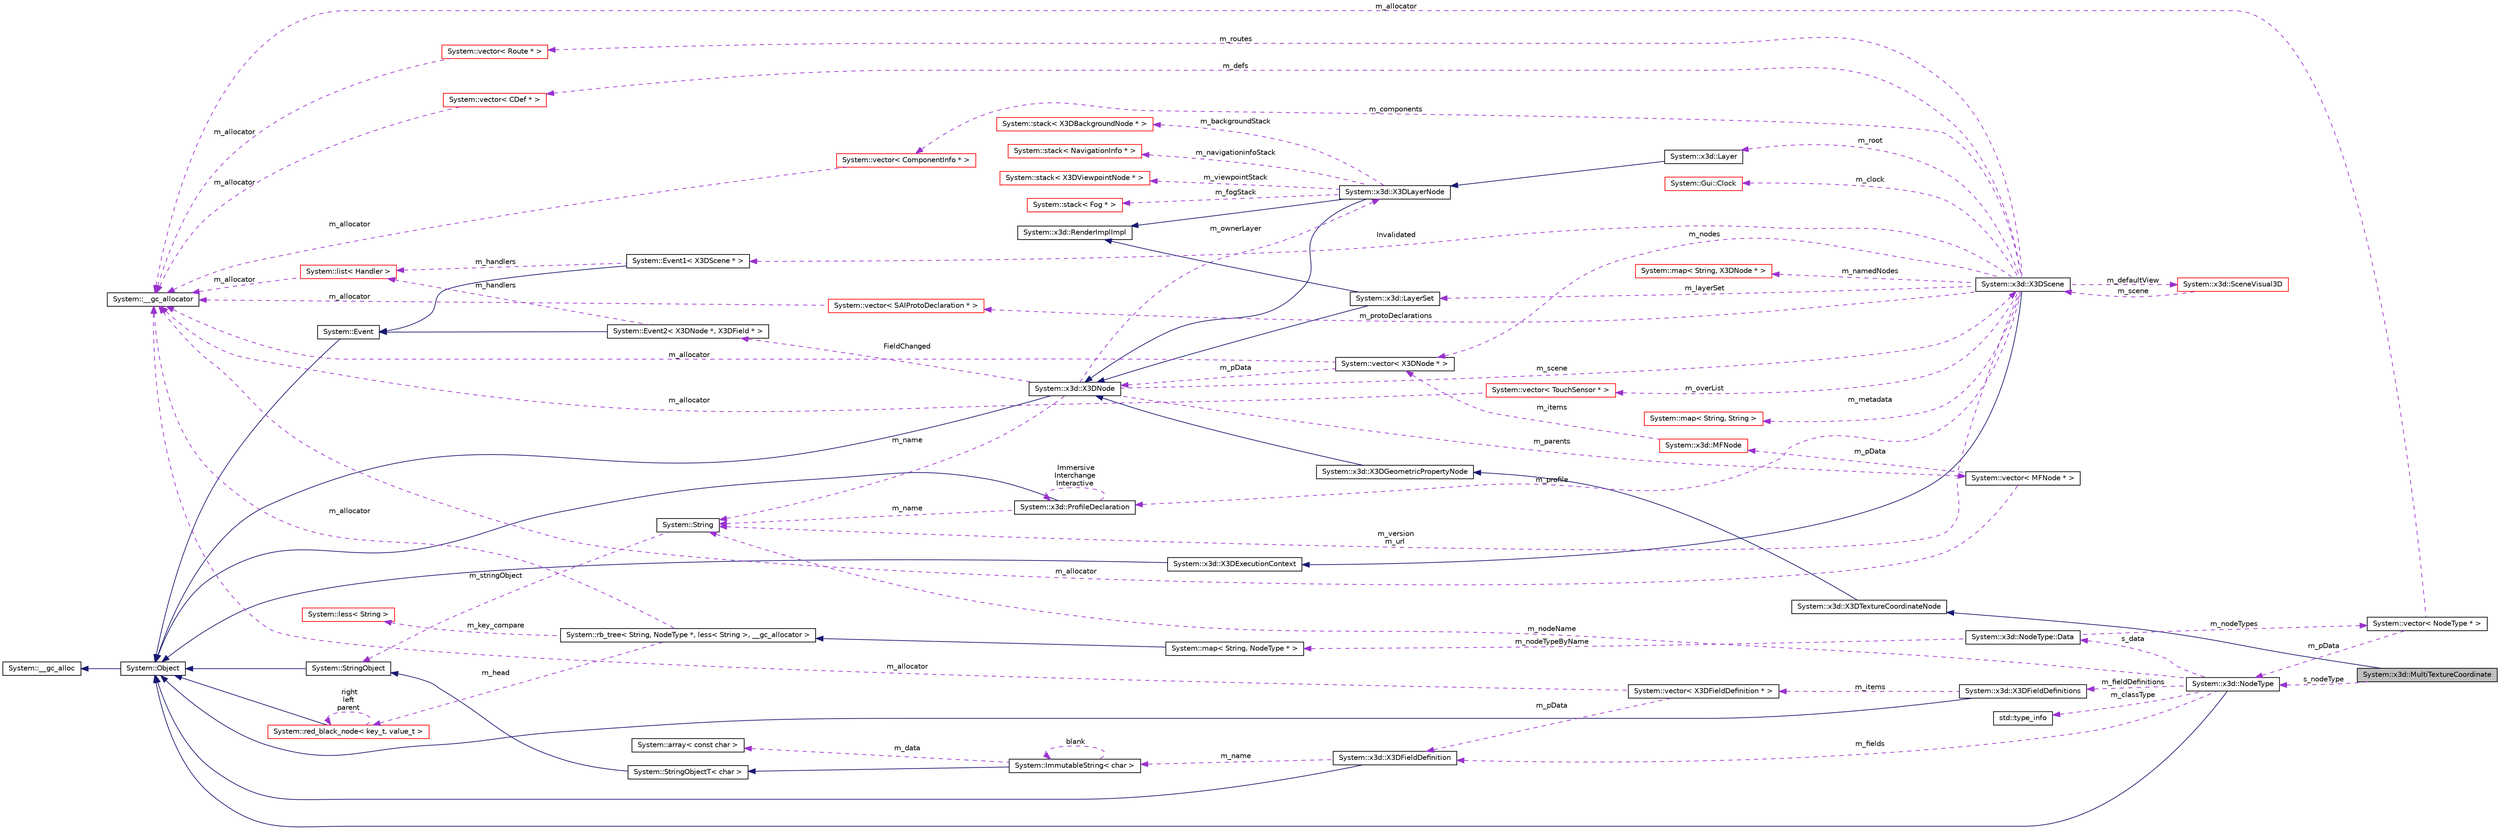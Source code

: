 digraph G
{
  edge [fontname="Helvetica",fontsize="10",labelfontname="Helvetica",labelfontsize="10"];
  node [fontname="Helvetica",fontsize="10",shape=record];
  rankdir="LR";
  Node1 [label="System::x3d::MultiTextureCoordinate",height=0.2,width=0.4,color="black", fillcolor="grey75", style="filled" fontcolor="black"];
  Node2 -> Node1 [dir="back",color="midnightblue",fontsize="10",style="solid",fontname="Helvetica"];
  Node2 [label="System::x3d::X3DTextureCoordinateNode",height=0.2,width=0.4,color="black", fillcolor="white", style="filled",URL="$class_system_1_1x3d_1_1_x3_d_texture_coordinate_node.html"];
  Node3 -> Node2 [dir="back",color="midnightblue",fontsize="10",style="solid",fontname="Helvetica"];
  Node3 [label="System::x3d::X3DGeometricPropertyNode",height=0.2,width=0.4,color="black", fillcolor="white", style="filled",URL="$class_system_1_1x3d_1_1_x3_d_geometric_property_node.html"];
  Node4 -> Node3 [dir="back",color="midnightblue",fontsize="10",style="solid",fontname="Helvetica"];
  Node4 [label="System::x3d::X3DNode",height=0.2,width=0.4,color="black", fillcolor="white", style="filled",URL="$class_system_1_1x3d_1_1_x3_d_node.html"];
  Node5 -> Node4 [dir="back",color="midnightblue",fontsize="10",style="solid",fontname="Helvetica"];
  Node5 [label="System::Object",height=0.2,width=0.4,color="black", fillcolor="white", style="filled",URL="$class_system_1_1_object.html"];
  Node6 -> Node5 [dir="back",color="midnightblue",fontsize="10",style="solid",fontname="Helvetica"];
  Node6 [label="System::__gc_alloc",height=0.2,width=0.4,color="black", fillcolor="white", style="filled",URL="$class_system_1_1____gc__alloc.html"];
  Node7 -> Node4 [dir="back",color="darkorchid3",fontsize="10",style="dashed",label=" m_ownerLayer" ,fontname="Helvetica"];
  Node7 [label="System::x3d::X3DLayerNode",height=0.2,width=0.4,color="black", fillcolor="white", style="filled",URL="$class_system_1_1x3d_1_1_x3_d_layer_node.html"];
  Node4 -> Node7 [dir="back",color="midnightblue",fontsize="10",style="solid",fontname="Helvetica"];
  Node8 -> Node7 [dir="back",color="midnightblue",fontsize="10",style="solid",fontname="Helvetica"];
  Node8 [label="System::x3d::RenderImplImpl",height=0.2,width=0.4,color="black", fillcolor="white", style="filled",URL="$class_system_1_1x3d_1_1_render_impl_impl.html"];
  Node9 -> Node7 [dir="back",color="darkorchid3",fontsize="10",style="dashed",label=" m_navigationinfoStack" ,fontname="Helvetica"];
  Node9 [label="System::stack\< NavigationInfo * \>",height=0.2,width=0.4,color="red", fillcolor="white", style="filled",URL="$class_system_1_1stack.html"];
  Node10 -> Node7 [dir="back",color="darkorchid3",fontsize="10",style="dashed",label=" m_viewpointStack" ,fontname="Helvetica"];
  Node10 [label="System::stack\< X3DViewpointNode * \>",height=0.2,width=0.4,color="red", fillcolor="white", style="filled",URL="$class_system_1_1stack.html"];
  Node11 -> Node7 [dir="back",color="darkorchid3",fontsize="10",style="dashed",label=" m_fogStack" ,fontname="Helvetica"];
  Node11 [label="System::stack\< Fog * \>",height=0.2,width=0.4,color="red", fillcolor="white", style="filled",URL="$class_system_1_1stack.html"];
  Node12 -> Node7 [dir="back",color="darkorchid3",fontsize="10",style="dashed",label=" m_backgroundStack" ,fontname="Helvetica"];
  Node12 [label="System::stack\< X3DBackgroundNode * \>",height=0.2,width=0.4,color="red", fillcolor="white", style="filled",URL="$class_system_1_1stack.html"];
  Node13 -> Node4 [dir="back",color="darkorchid3",fontsize="10",style="dashed",label=" m_parents" ,fontname="Helvetica"];
  Node13 [label="System::vector\< MFNode * \>",height=0.2,width=0.4,color="black", fillcolor="white", style="filled",URL="$class_system_1_1vector.html"];
  Node14 -> Node13 [dir="back",color="darkorchid3",fontsize="10",style="dashed",label=" m_allocator" ,fontname="Helvetica"];
  Node14 [label="System::__gc_allocator",height=0.2,width=0.4,color="black", fillcolor="white", style="filled",URL="$class_system_1_1____gc__allocator.html"];
  Node15 -> Node13 [dir="back",color="darkorchid3",fontsize="10",style="dashed",label=" m_pData" ,fontname="Helvetica"];
  Node15 [label="System::x3d::MFNode",height=0.2,width=0.4,color="red", fillcolor="white", style="filled",URL="$class_system_1_1x3d_1_1_m_f_node.html"];
  Node16 -> Node15 [dir="back",color="darkorchid3",fontsize="10",style="dashed",label=" m_items" ,fontname="Helvetica"];
  Node16 [label="System::vector\< X3DNode * \>",height=0.2,width=0.4,color="black", fillcolor="white", style="filled",URL="$class_system_1_1vector.html"];
  Node14 -> Node16 [dir="back",color="darkorchid3",fontsize="10",style="dashed",label=" m_allocator" ,fontname="Helvetica"];
  Node4 -> Node16 [dir="back",color="darkorchid3",fontsize="10",style="dashed",label=" m_pData" ,fontname="Helvetica"];
  Node17 -> Node4 [dir="back",color="darkorchid3",fontsize="10",style="dashed",label=" m_scene" ,fontname="Helvetica"];
  Node17 [label="System::x3d::X3DScene",height=0.2,width=0.4,color="black", fillcolor="white", style="filled",URL="$class_system_1_1x3d_1_1_x3_d_scene.html"];
  Node18 -> Node17 [dir="back",color="midnightblue",fontsize="10",style="solid",fontname="Helvetica"];
  Node18 [label="System::x3d::X3DExecutionContext",height=0.2,width=0.4,color="black", fillcolor="white", style="filled",URL="$class_system_1_1x3d_1_1_x3_d_execution_context.html"];
  Node5 -> Node18 [dir="back",color="midnightblue",fontsize="10",style="solid",fontname="Helvetica"];
  Node19 -> Node17 [dir="back",color="darkorchid3",fontsize="10",style="dashed",label=" m_defs" ,fontname="Helvetica"];
  Node19 [label="System::vector\< CDef * \>",height=0.2,width=0.4,color="red", fillcolor="white", style="filled",URL="$class_system_1_1vector.html"];
  Node14 -> Node19 [dir="back",color="darkorchid3",fontsize="10",style="dashed",label=" m_allocator" ,fontname="Helvetica"];
  Node20 -> Node17 [dir="back",color="darkorchid3",fontsize="10",style="dashed",label=" m_protoDeclarations" ,fontname="Helvetica"];
  Node20 [label="System::vector\< SAIProtoDeclaration * \>",height=0.2,width=0.4,color="red", fillcolor="white", style="filled",URL="$class_system_1_1vector.html"];
  Node14 -> Node20 [dir="back",color="darkorchid3",fontsize="10",style="dashed",label=" m_allocator" ,fontname="Helvetica"];
  Node21 -> Node17 [dir="back",color="darkorchid3",fontsize="10",style="dashed",label=" Invalidated" ,fontname="Helvetica"];
  Node21 [label="System::Event1\< X3DScene * \>",height=0.2,width=0.4,color="black", fillcolor="white", style="filled",URL="$class_system_1_1_event1.html"];
  Node22 -> Node21 [dir="back",color="midnightblue",fontsize="10",style="solid",fontname="Helvetica"];
  Node22 [label="System::Event",height=0.2,width=0.4,color="black", fillcolor="white", style="filled",URL="$class_system_1_1_event.html"];
  Node5 -> Node22 [dir="back",color="midnightblue",fontsize="10",style="solid",fontname="Helvetica"];
  Node23 -> Node21 [dir="back",color="darkorchid3",fontsize="10",style="dashed",label=" m_handlers" ,fontname="Helvetica"];
  Node23 [label="System::list\< Handler \>",height=0.2,width=0.4,color="red", fillcolor="white", style="filled",URL="$class_system_1_1list.html"];
  Node14 -> Node23 [dir="back",color="darkorchid3",fontsize="10",style="dashed",label=" m_allocator" ,fontname="Helvetica"];
  Node24 -> Node17 [dir="back",color="darkorchid3",fontsize="10",style="dashed",label=" m_namedNodes" ,fontname="Helvetica"];
  Node24 [label="System::map\< String, X3DNode * \>",height=0.2,width=0.4,color="red", fillcolor="white", style="filled",URL="$class_system_1_1map.html"];
  Node25 -> Node17 [dir="back",color="darkorchid3",fontsize="10",style="dashed",label=" m_clock" ,fontname="Helvetica"];
  Node25 [label="System::Gui::Clock",height=0.2,width=0.4,color="red", fillcolor="white", style="filled",URL="$class_system_1_1_gui_1_1_clock.html"];
  Node16 -> Node17 [dir="back",color="darkorchid3",fontsize="10",style="dashed",label=" m_nodes" ,fontname="Helvetica"];
  Node26 -> Node17 [dir="back",color="darkorchid3",fontsize="10",style="dashed",label=" m_overList" ,fontname="Helvetica"];
  Node26 [label="System::vector\< TouchSensor * \>",height=0.2,width=0.4,color="red", fillcolor="white", style="filled",URL="$class_system_1_1vector.html"];
  Node14 -> Node26 [dir="back",color="darkorchid3",fontsize="10",style="dashed",label=" m_allocator" ,fontname="Helvetica"];
  Node27 -> Node17 [dir="back",color="darkorchid3",fontsize="10",style="dashed",label=" m_metadata" ,fontname="Helvetica"];
  Node27 [label="System::map\< String, String \>",height=0.2,width=0.4,color="red", fillcolor="white", style="filled",URL="$class_system_1_1map.html"];
  Node28 -> Node17 [dir="back",color="darkorchid3",fontsize="10",style="dashed",label=" m_routes" ,fontname="Helvetica"];
  Node28 [label="System::vector\< Route * \>",height=0.2,width=0.4,color="red", fillcolor="white", style="filled",URL="$class_system_1_1vector.html"];
  Node14 -> Node28 [dir="back",color="darkorchid3",fontsize="10",style="dashed",label=" m_allocator" ,fontname="Helvetica"];
  Node29 -> Node17 [dir="back",color="darkorchid3",fontsize="10",style="dashed",label=" m_version\nm_url" ,fontname="Helvetica"];
  Node29 [label="System::String",height=0.2,width=0.4,color="black", fillcolor="white", style="filled",URL="$class_system_1_1_string.html"];
  Node30 -> Node29 [dir="back",color="darkorchid3",fontsize="10",style="dashed",label=" m_stringObject" ,fontname="Helvetica"];
  Node30 [label="System::StringObject",height=0.2,width=0.4,color="black", fillcolor="white", style="filled",URL="$class_system_1_1_string_object.html"];
  Node5 -> Node30 [dir="back",color="midnightblue",fontsize="10",style="solid",fontname="Helvetica"];
  Node31 -> Node17 [dir="back",color="darkorchid3",fontsize="10",style="dashed",label=" m_profile" ,fontname="Helvetica"];
  Node31 [label="System::x3d::ProfileDeclaration",height=0.2,width=0.4,color="black", fillcolor="white", style="filled",URL="$class_system_1_1x3d_1_1_profile_declaration.html"];
  Node5 -> Node31 [dir="back",color="midnightblue",fontsize="10",style="solid",fontname="Helvetica"];
  Node29 -> Node31 [dir="back",color="darkorchid3",fontsize="10",style="dashed",label=" m_name" ,fontname="Helvetica"];
  Node31 -> Node31 [dir="back",color="darkorchid3",fontsize="10",style="dashed",label=" Immersive\nInterchange\nInteractive" ,fontname="Helvetica"];
  Node32 -> Node17 [dir="back",color="darkorchid3",fontsize="10",style="dashed",label=" m_defaultView" ,fontname="Helvetica"];
  Node32 [label="System::x3d::SceneVisual3D",height=0.2,width=0.4,color="red", fillcolor="white", style="filled",URL="$class_system_1_1x3d_1_1_scene_visual3_d.html"];
  Node17 -> Node32 [dir="back",color="darkorchid3",fontsize="10",style="dashed",label=" m_scene" ,fontname="Helvetica"];
  Node33 -> Node17 [dir="back",color="darkorchid3",fontsize="10",style="dashed",label=" m_layerSet" ,fontname="Helvetica"];
  Node33 [label="System::x3d::LayerSet",height=0.2,width=0.4,color="black", fillcolor="white", style="filled",URL="$class_system_1_1x3d_1_1_layer_set.html"];
  Node4 -> Node33 [dir="back",color="midnightblue",fontsize="10",style="solid",fontname="Helvetica"];
  Node8 -> Node33 [dir="back",color="midnightblue",fontsize="10",style="solid",fontname="Helvetica"];
  Node34 -> Node17 [dir="back",color="darkorchid3",fontsize="10",style="dashed",label=" m_components" ,fontname="Helvetica"];
  Node34 [label="System::vector\< ComponentInfo * \>",height=0.2,width=0.4,color="red", fillcolor="white", style="filled",URL="$class_system_1_1vector.html"];
  Node14 -> Node34 [dir="back",color="darkorchid3",fontsize="10",style="dashed",label=" m_allocator" ,fontname="Helvetica"];
  Node35 -> Node17 [dir="back",color="darkorchid3",fontsize="10",style="dashed",label=" m_root" ,fontname="Helvetica"];
  Node35 [label="System::x3d::Layer",height=0.2,width=0.4,color="black", fillcolor="white", style="filled",URL="$class_system_1_1x3d_1_1_layer.html"];
  Node7 -> Node35 [dir="back",color="midnightblue",fontsize="10",style="solid",fontname="Helvetica"];
  Node29 -> Node4 [dir="back",color="darkorchid3",fontsize="10",style="dashed",label=" m_name" ,fontname="Helvetica"];
  Node36 -> Node4 [dir="back",color="darkorchid3",fontsize="10",style="dashed",label=" FieldChanged" ,fontname="Helvetica"];
  Node36 [label="System::Event2\< X3DNode *, X3DField * \>",height=0.2,width=0.4,color="black", fillcolor="white", style="filled",URL="$class_system_1_1_event2.html"];
  Node22 -> Node36 [dir="back",color="midnightblue",fontsize="10",style="solid",fontname="Helvetica"];
  Node23 -> Node36 [dir="back",color="darkorchid3",fontsize="10",style="dashed",label=" m_handlers" ,fontname="Helvetica"];
  Node37 -> Node1 [dir="back",color="darkorchid3",fontsize="10",style="dashed",label=" s_nodeType" ,fontname="Helvetica"];
  Node37 [label="System::x3d::NodeType",height=0.2,width=0.4,color="black", fillcolor="white", style="filled",URL="$class_system_1_1x3d_1_1_node_type.html"];
  Node5 -> Node37 [dir="back",color="midnightblue",fontsize="10",style="solid",fontname="Helvetica"];
  Node38 -> Node37 [dir="back",color="darkorchid3",fontsize="10",style="dashed",label=" s_data" ,fontname="Helvetica"];
  Node38 [label="System::x3d::NodeType::Data",height=0.2,width=0.4,color="black", fillcolor="white", style="filled",URL="$class_system_1_1x3d_1_1_node_type_1_1_data.html"];
  Node39 -> Node38 [dir="back",color="darkorchid3",fontsize="10",style="dashed",label=" m_nodeTypeByName" ,fontname="Helvetica"];
  Node39 [label="System::map\< String, NodeType * \>",height=0.2,width=0.4,color="black", fillcolor="white", style="filled",URL="$class_system_1_1map.html"];
  Node40 -> Node39 [dir="back",color="midnightblue",fontsize="10",style="solid",fontname="Helvetica"];
  Node40 [label="System::rb_tree\< String, NodeType *, less\< String \>, __gc_allocator \>",height=0.2,width=0.4,color="black", fillcolor="white", style="filled",URL="$class_system_1_1rb__tree.html"];
  Node14 -> Node40 [dir="back",color="darkorchid3",fontsize="10",style="dashed",label=" m_allocator" ,fontname="Helvetica"];
  Node41 -> Node40 [dir="back",color="darkorchid3",fontsize="10",style="dashed",label=" m_key_compare" ,fontname="Helvetica"];
  Node41 [label="System::less\< String \>",height=0.2,width=0.4,color="red", fillcolor="white", style="filled",URL="$class_system_1_1less_3_01_string_01_4.html"];
  Node42 -> Node40 [dir="back",color="darkorchid3",fontsize="10",style="dashed",label=" m_head" ,fontname="Helvetica"];
  Node42 [label="System::red_black_node\< key_t, value_t \>",height=0.2,width=0.4,color="red", fillcolor="white", style="filled",URL="$class_system_1_1red__black__node.html"];
  Node5 -> Node42 [dir="back",color="midnightblue",fontsize="10",style="solid",fontname="Helvetica"];
  Node42 -> Node42 [dir="back",color="darkorchid3",fontsize="10",style="dashed",label=" right\nleft\nparent" ,fontname="Helvetica"];
  Node43 -> Node38 [dir="back",color="darkorchid3",fontsize="10",style="dashed",label=" m_nodeTypes" ,fontname="Helvetica"];
  Node43 [label="System::vector\< NodeType * \>",height=0.2,width=0.4,color="black", fillcolor="white", style="filled",URL="$class_system_1_1vector.html"];
  Node14 -> Node43 [dir="back",color="darkorchid3",fontsize="10",style="dashed",label=" m_allocator" ,fontname="Helvetica"];
  Node37 -> Node43 [dir="back",color="darkorchid3",fontsize="10",style="dashed",label=" m_pData" ,fontname="Helvetica"];
  Node44 -> Node37 [dir="back",color="darkorchid3",fontsize="10",style="dashed",label=" m_fields" ,fontname="Helvetica"];
  Node44 [label="System::x3d::X3DFieldDefinition",height=0.2,width=0.4,color="black", fillcolor="white", style="filled",URL="$class_system_1_1x3d_1_1_x3_d_field_definition.html"];
  Node5 -> Node44 [dir="back",color="midnightblue",fontsize="10",style="solid",fontname="Helvetica"];
  Node45 -> Node44 [dir="back",color="darkorchid3",fontsize="10",style="dashed",label=" m_name" ,fontname="Helvetica"];
  Node45 [label="System::ImmutableString\< char \>",height=0.2,width=0.4,color="black", fillcolor="white", style="filled",URL="$class_system_1_1_immutable_string.html"];
  Node46 -> Node45 [dir="back",color="midnightblue",fontsize="10",style="solid",fontname="Helvetica"];
  Node46 [label="System::StringObjectT\< char \>",height=0.2,width=0.4,color="black", fillcolor="white", style="filled",URL="$class_system_1_1_string_object_t.html"];
  Node30 -> Node46 [dir="back",color="midnightblue",fontsize="10",style="solid",fontname="Helvetica"];
  Node45 -> Node45 [dir="back",color="darkorchid3",fontsize="10",style="dashed",label=" blank" ,fontname="Helvetica"];
  Node47 -> Node45 [dir="back",color="darkorchid3",fontsize="10",style="dashed",label=" m_data" ,fontname="Helvetica"];
  Node47 [label="System::array\< const char \>",height=0.2,width=0.4,color="black", fillcolor="white", style="filled",URL="$class_system_1_1array.html"];
  Node29 -> Node37 [dir="back",color="darkorchid3",fontsize="10",style="dashed",label=" m_nodeName" ,fontname="Helvetica"];
  Node48 -> Node37 [dir="back",color="darkorchid3",fontsize="10",style="dashed",label=" m_classType" ,fontname="Helvetica"];
  Node48 [label="std::type_info",height=0.2,width=0.4,color="black", fillcolor="white", style="filled",URL="$classstd_1_1type__info.html",tooltip="Part of RTTI."];
  Node49 -> Node37 [dir="back",color="darkorchid3",fontsize="10",style="dashed",label=" m_fieldDefinitions" ,fontname="Helvetica"];
  Node49 [label="System::x3d::X3DFieldDefinitions",height=0.2,width=0.4,color="black", fillcolor="white", style="filled",URL="$class_system_1_1x3d_1_1_x3_d_field_definitions.html"];
  Node5 -> Node49 [dir="back",color="midnightblue",fontsize="10",style="solid",fontname="Helvetica"];
  Node50 -> Node49 [dir="back",color="darkorchid3",fontsize="10",style="dashed",label=" m_items" ,fontname="Helvetica"];
  Node50 [label="System::vector\< X3DFieldDefinition * \>",height=0.2,width=0.4,color="black", fillcolor="white", style="filled",URL="$class_system_1_1vector.html"];
  Node14 -> Node50 [dir="back",color="darkorchid3",fontsize="10",style="dashed",label=" m_allocator" ,fontname="Helvetica"];
  Node44 -> Node50 [dir="back",color="darkorchid3",fontsize="10",style="dashed",label=" m_pData" ,fontname="Helvetica"];
}

